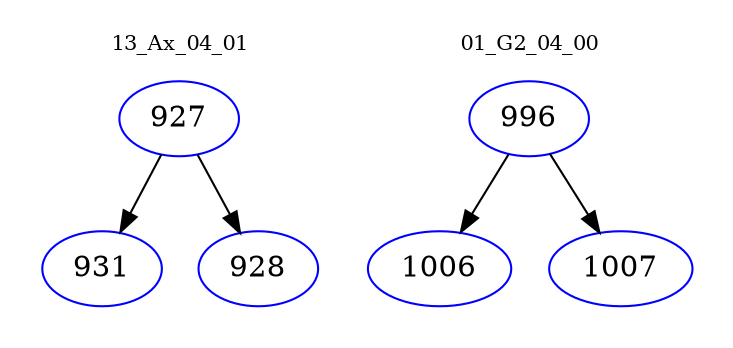 digraph{
subgraph cluster_0 {
color = white
label = "13_Ax_04_01";
fontsize=10;
T0_927 [label="927", color="blue"]
T0_927 -> T0_931 [color="black"]
T0_931 [label="931", color="blue"]
T0_927 -> T0_928 [color="black"]
T0_928 [label="928", color="blue"]
}
subgraph cluster_1 {
color = white
label = "01_G2_04_00";
fontsize=10;
T1_996 [label="996", color="blue"]
T1_996 -> T1_1006 [color="black"]
T1_1006 [label="1006", color="blue"]
T1_996 -> T1_1007 [color="black"]
T1_1007 [label="1007", color="blue"]
}
}
